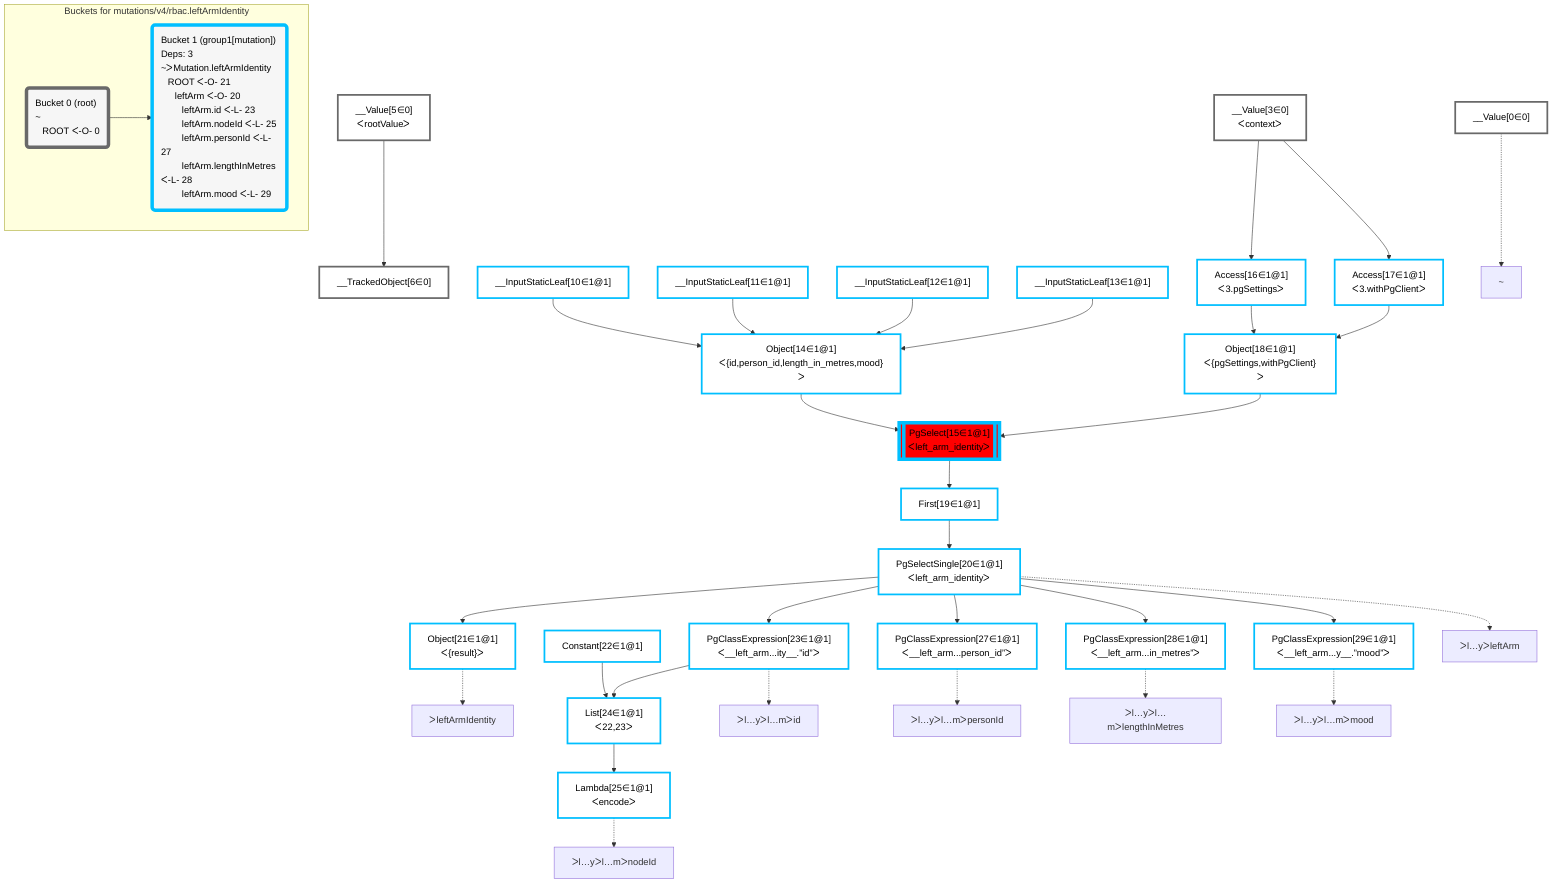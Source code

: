 graph TD
    classDef path fill:#eee,stroke:#000,color:#000
    classDef plan fill:#fff,stroke-width:3px,color:#000
    classDef itemplan fill:#fff,stroke-width:6px,color:#000
    classDef sideeffectplan fill:#f00,stroke-width:6px,color:#000
    classDef bucket fill:#f6f6f6,color:#000,stroke-width:6px,text-align:left


    %% define plans
    __Value0["__Value[0∈0]"]:::plan
    __Value3["__Value[3∈0]<br />ᐸcontextᐳ"]:::plan
    __Value5["__Value[5∈0]<br />ᐸrootValueᐳ"]:::plan
    __TrackedObject6["__TrackedObject[6∈0]"]:::plan
    __InputStaticLeaf10["__InputStaticLeaf[10∈1@1]"]:::plan
    __InputStaticLeaf11["__InputStaticLeaf[11∈1@1]"]:::plan
    __InputStaticLeaf12["__InputStaticLeaf[12∈1@1]"]:::plan
    __InputStaticLeaf13["__InputStaticLeaf[13∈1@1]"]:::plan
    Object14["Object[14∈1@1]<br />ᐸ{id,person_id,length_in_metres,mood}ᐳ"]:::plan
    Access16["Access[16∈1@1]<br />ᐸ3.pgSettingsᐳ"]:::plan
    Access17["Access[17∈1@1]<br />ᐸ3.withPgClientᐳ"]:::plan
    Object18["Object[18∈1@1]<br />ᐸ{pgSettings,withPgClient}ᐳ"]:::plan
    PgSelect15[["PgSelect[15∈1@1]<br />ᐸleft_arm_identityᐳ"]]:::sideeffectplan
    First19["First[19∈1@1]"]:::plan
    PgSelectSingle20["PgSelectSingle[20∈1@1]<br />ᐸleft_arm_identityᐳ"]:::plan
    Object21["Object[21∈1@1]<br />ᐸ{result}ᐳ"]:::plan
    Constant22["Constant[22∈1@1]"]:::plan
    PgClassExpression23["PgClassExpression[23∈1@1]<br />ᐸ__left_arm...ity__.”id”ᐳ"]:::plan
    List24["List[24∈1@1]<br />ᐸ22,23ᐳ"]:::plan
    Lambda25["Lambda[25∈1@1]<br />ᐸencodeᐳ"]:::plan
    PgClassExpression27["PgClassExpression[27∈1@1]<br />ᐸ__left_arm...person_id”ᐳ"]:::plan
    PgClassExpression28["PgClassExpression[28∈1@1]<br />ᐸ__left_arm...in_metres”ᐳ"]:::plan
    PgClassExpression29["PgClassExpression[29∈1@1]<br />ᐸ__left_arm...y__.”mood”ᐳ"]:::plan

    %% plan dependencies
    __Value5 --> __TrackedObject6
    __InputStaticLeaf10 & __InputStaticLeaf11 & __InputStaticLeaf12 & __InputStaticLeaf13 --> Object14
    __Value3 --> Access16
    __Value3 --> Access17
    Access16 & Access17 --> Object18
    Object18 & Object14 --> PgSelect15
    PgSelect15 --> First19
    First19 --> PgSelectSingle20
    PgSelectSingle20 --> Object21
    PgSelectSingle20 --> PgClassExpression23
    Constant22 & PgClassExpression23 --> List24
    List24 --> Lambda25
    PgSelectSingle20 --> PgClassExpression27
    PgSelectSingle20 --> PgClassExpression28
    PgSelectSingle20 --> PgClassExpression29

    %% plan-to-path relationships
    P0["~"]
    __Value0 -.-> P0
    P20["ᐳl…yᐳleftArm"]
    PgSelectSingle20 -.-> P20
    P21["ᐳleftArmIdentity"]
    Object21 -.-> P21
    P23["ᐳl…yᐳl…mᐳid"]
    PgClassExpression23 -.-> P23
    P25["ᐳl…yᐳl…mᐳnodeId"]
    Lambda25 -.-> P25
    P27["ᐳl…yᐳl…mᐳpersonId"]
    PgClassExpression27 -.-> P27
    P28["ᐳl…yᐳl…mᐳlengthInMetres"]
    PgClassExpression28 -.-> P28
    P29["ᐳl…yᐳl…mᐳmood"]
    PgClassExpression29 -.-> P29

    subgraph "Buckets for mutations/v4/rbac.leftArmIdentity"
    Bucket0("Bucket 0 (root)<br />~<br />⠀ROOT ᐸ-O- 0"):::bucket
    classDef bucket0 stroke:#696969
    class Bucket0,__Value0,__Value3,__Value5,__TrackedObject6 bucket0
    Bucket1("Bucket 1 (group1[mutation])<br />Deps: 3<br />~ᐳMutation.leftArmIdentity<br />⠀ROOT ᐸ-O- 21<br />⠀⠀leftArm ᐸ-O- 20<br />⠀⠀⠀leftArm.id ᐸ-L- 23<br />⠀⠀⠀leftArm.nodeId ᐸ-L- 25<br />⠀⠀⠀leftArm.personId ᐸ-L- 27<br />⠀⠀⠀leftArm.lengthInMetres ᐸ-L- 28<br />⠀⠀⠀leftArm.mood ᐸ-L- 29"):::bucket
    classDef bucket1 stroke:#00bfff
    class Bucket1,__InputStaticLeaf10,__InputStaticLeaf11,__InputStaticLeaf12,__InputStaticLeaf13,Object14,PgSelect15,Access16,Access17,Object18,First19,PgSelectSingle20,Object21,Constant22,PgClassExpression23,List24,Lambda25,PgClassExpression27,PgClassExpression28,PgClassExpression29 bucket1
    Bucket0 --> Bucket1
    end